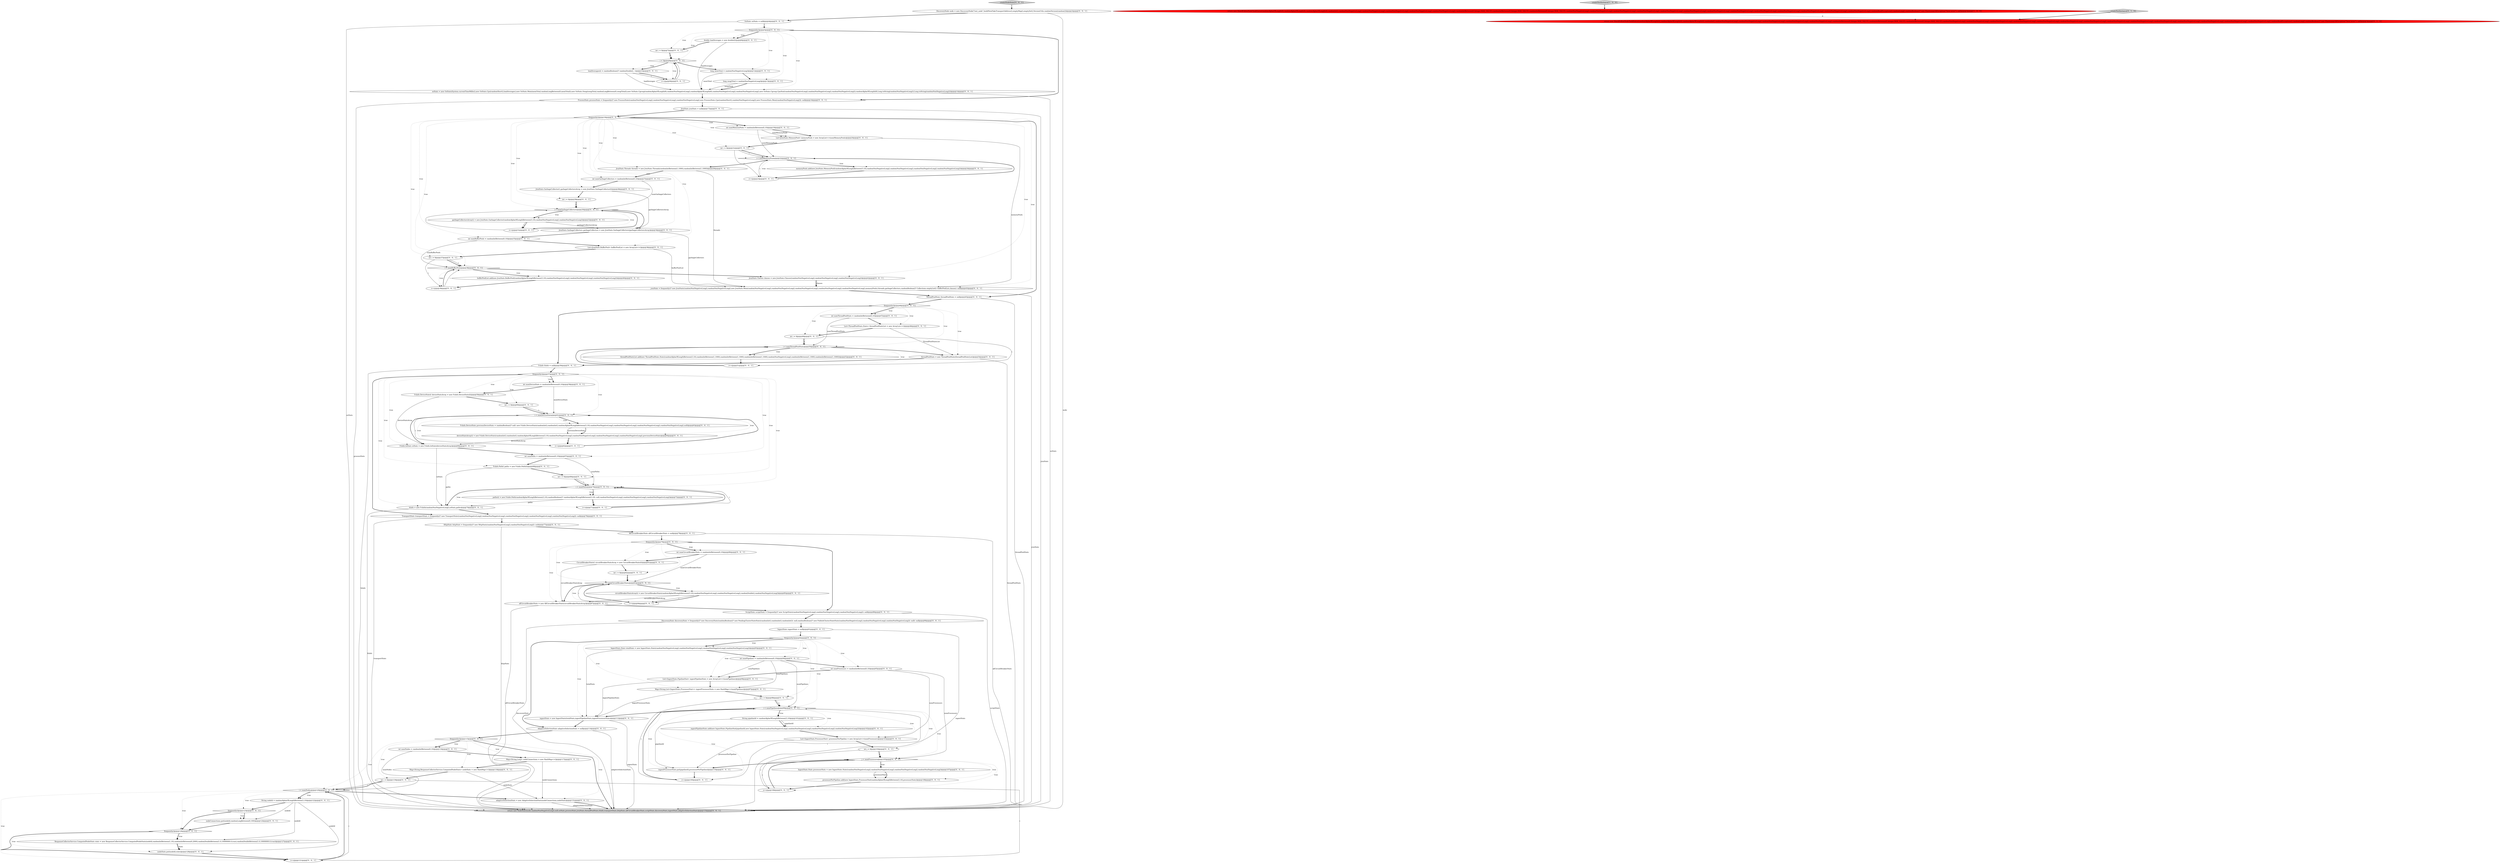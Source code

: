 digraph {
68 [style = filled, label = "int i = 0@@@60@@@['0', '0', '1']", fillcolor = white, shape = ellipse image = "AAA0AAABBB3BBB"];
96 [style = filled, label = "int i = 0@@@21@@@['0', '0', '1']", fillcolor = white, shape = ellipse image = "AAA0AAABBB3BBB"];
60 [style = filled, label = "i < numDeviceStats@@@61@@@['0', '0', '1']", fillcolor = white, shape = diamond image = "AAA0AAABBB3BBB"];
83 [style = filled, label = "i < numGarbageCollectors@@@30@@@['0', '0', '1']", fillcolor = white, shape = diamond image = "AAA0AAABBB3BBB"];
115 [style = filled, label = "i < numThreadPoolStats@@@50@@@['0', '0', '1']", fillcolor = white, shape = diamond image = "AAA0AAABBB3BBB"];
80 [style = filled, label = "List<JvmStats.BufferPool> bufferPoolList = new ArrayList<>()@@@36@@@['0', '0', '1']", fillcolor = white, shape = ellipse image = "AAA0AAABBB3BBB"];
108 [style = filled, label = "int numThreadPoolStats = randomIntBetween(0,10)@@@47@@@['0', '0', '1']", fillcolor = white, shape = ellipse image = "AAA0AAABBB3BBB"];
41 [style = filled, label = "ThreadPoolStats threadPoolStats = null@@@45@@@['0', '0', '1']", fillcolor = white, shape = ellipse image = "AAA0AAABBB3BBB"];
59 [style = filled, label = "i < numBufferPools@@@38@@@['0', '0', '1']", fillcolor = white, shape = diamond image = "AAA0AAABBB3BBB"];
33 [style = filled, label = "int i = 0@@@29@@@['0', '0', '1']", fillcolor = white, shape = ellipse image = "AAA0AAABBB3BBB"];
102 [style = filled, label = "ScriptStats scriptStats = frequently()? new ScriptStats(randomNonNegativeLong(),randomNonNegativeLong(),randomNonNegativeLong()): null@@@89@@@['0', '0', '1']", fillcolor = white, shape = ellipse image = "AAA0AAABBB3BBB"];
51 [style = filled, label = "IngestStats ingestStats = null@@@91@@@['0', '0', '1']", fillcolor = white, shape = ellipse image = "AAA0AAABBB3BBB"];
103 [style = filled, label = "JvmStats jvmStats = null@@@17@@@['0', '0', '1']", fillcolor = white, shape = ellipse image = "AAA0AAABBB3BBB"];
99 [style = filled, label = "JvmStats.GarbageCollector(( garbageCollectorsArray = new JvmStats.GarbageCollector((((@@@28@@@['0', '0', '1']", fillcolor = white, shape = ellipse image = "AAA0AAABBB3BBB"];
20 [style = filled, label = "frequently()@@@79@@@['0', '0', '1']", fillcolor = white, shape = diamond image = "AAA0AAABBB3BBB"];
11 [style = filled, label = "bufferPoolList.add(new JvmStats.BufferPool(randomAlphaOfLengthBetween(3,10),randomNonNegativeLong(),randomNonNegativeLong(),randomNonNegativeLong()))@@@40@@@['0', '0', '1']", fillcolor = white, shape = ellipse image = "AAA0AAABBB3BBB"];
31 [style = filled, label = "osStats = new OsStats(System.currentTimeMillis(),new OsStats.Cpu(randomShort(),loadAverages),new OsStats.Mem(memTotal,randomLongBetween(0,memTotal)),new OsStats.Swap(swapTotal,randomLongBetween(0,swapTotal)),new OsStats.Cgroup(randomAlphaOfLength(8),randomNonNegativeLong(),randomAlphaOfLength(8),randomNonNegativeLong(),randomNonNegativeLong(),new OsStats.Cgroup.CpuStat(randomNonNegativeLong(),randomNonNegativeLong(),randomNonNegativeLong()),randomAlphaOfLength(8),Long.toString(randomNonNegativeLong()),Long.toString(randomNonNegativeLong())))@@@14@@@['0', '0', '1']", fillcolor = white, shape = ellipse image = "AAA0AAABBB3BBB"];
105 [style = filled, label = "ingestStats = new IngestStats(totalStats,ingestPipelineStats,ingestProcessorStats)@@@112@@@['0', '0', '1']", fillcolor = white, shape = ellipse image = "AAA0AAABBB3BBB"];
67 [style = filled, label = "i++@@@100@@@['0', '0', '1']", fillcolor = white, shape = ellipse image = "AAA0AAABBB3BBB"];
101 [style = filled, label = "DiscoveryStats discoveryStats = frequently()? new DiscoveryStats(randomBoolean()? new PendingClusterStateStats(randomInt(),randomInt(),randomInt()): null,randomBoolean()? new PublishClusterStateStats(randomNonNegativeLong(),randomNonNegativeLong(),randomNonNegativeLong()): null): null@@@90@@@['0', '0', '1']", fillcolor = white, shape = ellipse image = "AAA0AAABBB3BBB"];
17 [style = filled, label = "OsStats osStats = null@@@4@@@['0', '0', '1']", fillcolor = white, shape = ellipse image = "AAA0AAABBB3BBB"];
49 [style = filled, label = "HttpStats httpStats = frequently()? new HttpStats(randomNonNegativeLong(),randomNonNegativeLong()): null@@@77@@@['0', '0', '1']", fillcolor = white, shape = ellipse image = "AAA0AAABBB3BBB"];
73 [style = filled, label = "IngestStats.Stats totalStats = new IngestStats.Stats(randomNonNegativeLong(),randomNonNegativeLong(),randomNonNegativeLong(),randomNonNegativeLong())@@@93@@@['0', '0', '1']", fillcolor = white, shape = ellipse image = "AAA0AAABBB3BBB"];
90 [style = filled, label = "createNodeStats['0', '0', '1']", fillcolor = lightgray, shape = diamond image = "AAA0AAABBB3BBB"];
114 [style = filled, label = "frequently()@@@126@@@['0', '0', '1']", fillcolor = white, shape = diamond image = "AAA0AAABBB3BBB"];
42 [style = filled, label = "TransportStats transportStats = frequently()? new TransportStats(randomNonNegativeLong(),randomNonNegativeLong(),randomNonNegativeLong(),randomNonNegativeLong(),randomNonNegativeLong()): null@@@76@@@['0', '0', '1']", fillcolor = white, shape = ellipse image = "AAA0AAABBB3BBB"];
55 [style = filled, label = "frequently()@@@46@@@['0', '0', '1']", fillcolor = white, shape = diamond image = "AAA0AAABBB3BBB"];
107 [style = filled, label = "i < numMemoryPools@@@22@@@['0', '0', '1']", fillcolor = white, shape = diamond image = "AAA0AAABBB3BBB"];
94 [style = filled, label = "ingestPipelineStats.add(new IngestStats.PipelineStat(pipelineId,new IngestStats.Stats(randomNonNegativeLong(),randomNonNegativeLong(),randomNonNegativeLong(),randomNonNegativeLong())))@@@102@@@['0', '0', '1']", fillcolor = white, shape = ellipse image = "AAA0AAABBB3BBB"];
62 [style = filled, label = "int i = 0@@@69@@@['0', '0', '1']", fillcolor = white, shape = ellipse image = "AAA0AAABBB3BBB"];
1 [style = filled, label = "createTestInstance['1', '0', '0']", fillcolor = lightgray, shape = diamond image = "AAA0AAABBB1BBB"];
46 [style = filled, label = "long memTotal = randomNonNegativeLong()@@@12@@@['0', '0', '1']", fillcolor = white, shape = ellipse image = "AAA0AAABBB3BBB"];
47 [style = filled, label = "int numCircuitBreakerStats = randomIntBetween(0,10)@@@80@@@['0', '0', '1']", fillcolor = white, shape = ellipse image = "AAA0AAABBB3BBB"];
66 [style = filled, label = "IngestStats.Stats processorStats = new IngestStats.Stats(randomNonNegativeLong(),randomNonNegativeLong(),randomNonNegativeLong(),randomNonNegativeLong())@@@107@@@['0', '0', '1']", fillcolor = white, shape = ellipse image = "AAA0AAABBB3BBB"];
16 [style = filled, label = "int i = 0@@@49@@@['0', '0', '1']", fillcolor = white, shape = ellipse image = "AAA0AAABBB3BBB"];
48 [style = filled, label = "frequently()@@@18@@@['0', '0', '1']", fillcolor = white, shape = diamond image = "AAA0AAABBB3BBB"];
97 [style = filled, label = "int numPaths = randomIntBetween(0,10)@@@67@@@['0', '0', '1']", fillcolor = white, shape = ellipse image = "AAA0AAABBB3BBB"];
43 [style = filled, label = "garbageCollectorsArray(i( = new JvmStats.GarbageCollector(randomAlphaOfLengthBetween(3,10),randomNonNegativeLong(),randomNonNegativeLong())@@@32@@@['0', '0', '1']", fillcolor = white, shape = ellipse image = "AAA0AAABBB3BBB"];
61 [style = filled, label = "Map<String,Long> nodeConnections = new HashMap<>()@@@117@@@['0', '0', '1']", fillcolor = white, shape = ellipse image = "AAA0AAABBB3BBB"];
69 [style = filled, label = "i < numPaths@@@70@@@['0', '0', '1']", fillcolor = white, shape = diamond image = "AAA0AAABBB3BBB"];
44 [style = filled, label = "j < numProcessors@@@105@@@['0', '0', '1']", fillcolor = white, shape = diamond image = "AAA0AAABBB3BBB"];
89 [style = filled, label = "int i = 0@@@98@@@['0', '0', '1']", fillcolor = white, shape = ellipse image = "AAA0AAABBB3BBB"];
12 [style = filled, label = "frequently()@@@115@@@['0', '0', '1']", fillcolor = white, shape = diamond image = "AAA0AAABBB3BBB"];
35 [style = filled, label = "double loadAverages = new double((((@@@6@@@['0', '0', '1']", fillcolor = white, shape = ellipse image = "AAA0AAABBB3BBB"];
52 [style = filled, label = "nodeConnections.put(nodeId,randomLongBetween(0,100))@@@124@@@['0', '0', '1']", fillcolor = white, shape = ellipse image = "AAA0AAABBB3BBB"];
40 [style = filled, label = "String pipelineId = randomAlphaOfLengthBetween(3,10)@@@101@@@['0', '0', '1']", fillcolor = white, shape = ellipse image = "AAA0AAABBB3BBB"];
53 [style = filled, label = "FsInfo.DeviceStats previousDeviceStats = randomBoolean()? null: new FsInfo.DeviceStats(randomInt(),randomInt(),randomAlphaOfLengthBetween(3,10),randomNonNegativeLong(),randomNonNegativeLong(),randomNonNegativeLong(),randomNonNegativeLong(),null)@@@63@@@['0', '0', '1']", fillcolor = white, shape = ellipse image = "AAA0AAABBB3BBB"];
91 [style = filled, label = "i < numCircuitBreakerStats@@@83@@@['0', '0', '1']", fillcolor = white, shape = diamond image = "AAA0AAABBB3BBB"];
106 [style = filled, label = "processorPerPipeline.add(new IngestStats.ProcessorStat(randomAlphaOfLengthBetween(3,10),processorStats))@@@108@@@['0', '0', '1']", fillcolor = white, shape = ellipse image = "AAA0AAABBB3BBB"];
8 [style = filled, label = "i < numPipelines@@@99@@@['0', '0', '1']", fillcolor = white, shape = diamond image = "AAA0AAABBB3BBB"];
13 [style = filled, label = "allCircuitBreakerStats = new AllCircuitBreakerStats(circuitBreakerStatsArray)@@@87@@@['0', '0', '1']", fillcolor = white, shape = ellipse image = "AAA0AAABBB3BBB"];
38 [style = filled, label = "List<JvmStats.MemoryPool> memoryPools = new ArrayList<>(numMemoryPools)@@@20@@@['0', '0', '1']", fillcolor = white, shape = ellipse image = "AAA0AAABBB3BBB"];
19 [style = filled, label = "i++@@@62@@@['0', '0', '1']", fillcolor = white, shape = ellipse image = "AAA0AAABBB3BBB"];
84 [style = filled, label = "int i = 0@@@82@@@['0', '0', '1']", fillcolor = white, shape = ellipse image = "AAA0AAABBB3BBB"];
57 [style = filled, label = "Map<String,List<IngestStats.ProcessorStat>> ingestProcessorStats = new HashMap<>(numPipelines)@@@97@@@['0', '0', '1']", fillcolor = white, shape = ellipse image = "AAA0AAABBB3BBB"];
56 [style = filled, label = "i++@@@39@@@['0', '0', '1']", fillcolor = white, shape = ellipse image = "AAA0AAABBB3BBB"];
6 [style = filled, label = "DiscoveryNode node = new DiscoveryNode(\"test_node\",buildNewFakeTransportAddress(),emptyMap(),emptySet(),VersionUtils.randomVersion(random()))@@@3@@@['0', '0', '1']", fillcolor = white, shape = ellipse image = "AAA0AAABBB3BBB"];
92 [style = filled, label = "JvmStats.Threads threads = new JvmStats.Threads(randomIntBetween(1,1000),randomIntBetween(1,1000))@@@26@@@['0', '0', '1']", fillcolor = white, shape = ellipse image = "AAA0AAABBB3BBB"];
4 [style = filled, label = "i++@@@71@@@['0', '0', '1']", fillcolor = white, shape = ellipse image = "AAA0AAABBB3BBB"];
75 [style = filled, label = "long swapTotal = randomNonNegativeLong()@@@13@@@['0', '0', '1']", fillcolor = white, shape = ellipse image = "AAA0AAABBB3BBB"];
22 [style = filled, label = "frequently()@@@92@@@['0', '0', '1']", fillcolor = white, shape = diamond image = "AAA0AAABBB3BBB"];
45 [style = filled, label = "i < 3@@@8@@@['0', '0', '1']", fillcolor = white, shape = diamond image = "AAA0AAABBB3BBB"];
72 [style = filled, label = "return new NodeStats(node,randomNonNegativeLong(),null,osStats,processStats,jvmStats,threadPoolStats,fsInfo,transportStats,httpStats,allCircuitBreakerStats,scriptStats,discoveryStats,ingestStats,adaptiveSelectionStats)@@@133@@@['0', '0', '1']", fillcolor = lightgray, shape = ellipse image = "AAA0AAABBB3BBB"];
76 [style = filled, label = "j++@@@106@@@['0', '0', '1']", fillcolor = white, shape = ellipse image = "AAA0AAABBB3BBB"];
34 [style = filled, label = "i < numNodes@@@120@@@['0', '0', '1']", fillcolor = white, shape = diamond image = "AAA0AAABBB3BBB"];
71 [style = filled, label = "threadPoolStatsList.add(new ThreadPoolStats.Stats(randomAlphaOfLengthBetween(3,10),randomIntBetween(1,1000),randomIntBetween(1,1000),randomIntBetween(1,1000),randomNonNegativeLong(),randomIntBetween(1,1000),randomIntBetween(1,1000)))@@@52@@@['0', '0', '1']", fillcolor = white, shape = ellipse image = "AAA0AAABBB3BBB"];
79 [style = filled, label = "nodeStats.put(nodeId,stats)@@@128@@@['0', '0', '1']", fillcolor = white, shape = ellipse image = "AAA0AAABBB3BBB"];
36 [style = filled, label = "List<IngestStats.ProcessorStat> processorPerPipeline = new ArrayList<>(numProcessors)@@@103@@@['0', '0', '1']", fillcolor = white, shape = ellipse image = "AAA0AAABBB3BBB"];
50 [style = filled, label = "ProcessStats processStats = frequently()? new ProcessStats(randomNonNegativeLong(),randomNonNegativeLong(),randomNonNegativeLong(),new ProcessStats.Cpu(randomShort(),randomNonNegativeLong()),new ProcessStats.Mem(randomNonNegativeLong())): null@@@16@@@['0', '0', '1']", fillcolor = white, shape = ellipse image = "AAA0AAABBB3BBB"];
86 [style = filled, label = "i++@@@23@@@['0', '0', '1']", fillcolor = white, shape = ellipse image = "AAA0AAABBB3BBB"];
28 [style = filled, label = "List<IngestStats.PipelineStat> ingestPipelineStats = new ArrayList<>(numPipelines)@@@96@@@['0', '0', '1']", fillcolor = white, shape = ellipse image = "AAA0AAABBB3BBB"];
9 [style = filled, label = "ResponseCollectorService.ComputedNodeStats stats = new ResponseCollectorService.ComputedNodeStats(nodeId,randomIntBetween(1,10),randomIntBetween(0,2000),randomDoubleBetween(1.0,10000000.0,true),randomDoubleBetween(1.0,10000000.0,true))@@@127@@@['0', '0', '1']", fillcolor = white, shape = ellipse image = "AAA0AAABBB3BBB"];
82 [style = filled, label = "FsInfo fsInfo = null@@@56@@@['0', '0', '1']", fillcolor = white, shape = ellipse image = "AAA0AAABBB3BBB"];
65 [style = filled, label = "JvmStats.GarbageCollectors garbageCollectors = new JvmStats.GarbageCollectors(garbageCollectorsArray)@@@34@@@['0', '0', '1']", fillcolor = white, shape = ellipse image = "AAA0AAABBB3BBB"];
95 [style = filled, label = "deviceStatsArray(i( = new FsInfo.DeviceStats(randomInt(),randomInt(),randomAlphaOfLengthBetween(3,10),randomNonNegativeLong(),randomNonNegativeLong(),randomNonNegativeLong(),randomNonNegativeLong(),previousDeviceStats)@@@64@@@['0', '0', '1']", fillcolor = white, shape = ellipse image = "AAA0AAABBB3BBB"];
113 [style = filled, label = "adaptiveSelectionStats = new AdaptiveSelectionStats(nodeConnections,nodeStats)@@@131@@@['0', '0', '1']", fillcolor = white, shape = ellipse image = "AAA0AAABBB3BBB"];
54 [style = filled, label = "int i = 0@@@119@@@['0', '0', '1']", fillcolor = white, shape = ellipse image = "AAA0AAABBB3BBB"];
7 [style = filled, label = "paths(i( = new FsInfo.Path(randomAlphaOfLengthBetween(3,10),randomBoolean()? randomAlphaOfLengthBetween(3,10): null,randomNonNegativeLong(),randomNonNegativeLong(),randomNonNegativeLong())@@@72@@@['0', '0', '1']", fillcolor = white, shape = ellipse image = "AAA0AAABBB3BBB"];
21 [style = filled, label = "int i = 0@@@37@@@['0', '0', '1']", fillcolor = white, shape = ellipse image = "AAA0AAABBB3BBB"];
58 [style = filled, label = "memoryPools.add(new JvmStats.MemoryPool(randomAlphaOfLengthBetween(3,10),randomNonNegativeLong(),randomNonNegativeLong(),randomNonNegativeLong(),randomNonNegativeLong()))@@@24@@@['0', '0', '1']", fillcolor = white, shape = ellipse image = "AAA0AAABBB3BBB"];
30 [style = filled, label = "FsInfo.Path(( paths = new FsInfo.Path((((@@@68@@@['0', '0', '1']", fillcolor = white, shape = ellipse image = "AAA0AAABBB3BBB"];
112 [style = filled, label = "int numProcessors = randomIntBetween(0,10)@@@95@@@['0', '0', '1']", fillcolor = white, shape = ellipse image = "AAA0AAABBB3BBB"];
109 [style = filled, label = "i++@@@31@@@['0', '0', '1']", fillcolor = white, shape = ellipse image = "AAA0AAABBB3BBB"];
3 [style = filled, label = "return new ShardFollowNodeTaskStatus(randomAlphaOfLength(4),randomAlphaOfLength(4),randomAlphaOfLength(4),randomInt(),randomNonNegativeLong(),randomNonNegativeLong(),randomNonNegativeLong(),randomNonNegativeLong(),randomNonNegativeLong(),randomIntBetween(0,Integer.MAX_VALUE),randomIntBetween(0,Integer.MAX_VALUE),randomIntBetween(0,Integer.MAX_VALUE),randomNonNegativeLong(),randomNonNegativeLong(),randomNonNegativeLong(),randomNonNegativeLong(),randomNonNegativeLong(),randomNonNegativeLong(),randomNonNegativeLong(),randomNonNegativeLong(),randomNonNegativeLong(),randomNonNegativeLong(),randomNonNegativeLong(),randomNonNegativeLong(),randomNonNegativeLong(),randomNonNegativeLong(),randomReadExceptions(),randomLong(),randomBoolean()? new ElasticsearchException(\"fatal error\"): null)@@@3@@@['0', '1', '0']", fillcolor = red, shape = ellipse image = "AAA1AAABBB2BBB"];
104 [style = filled, label = "FsInfo.DeviceStats(( deviceStatsArray = new FsInfo.DeviceStats((((@@@59@@@['0', '0', '1']", fillcolor = white, shape = ellipse image = "AAA0AAABBB3BBB"];
2 [style = filled, label = "createTestInstance['0', '1', '0']", fillcolor = lightgray, shape = diamond image = "AAA0AAABBB2BBB"];
23 [style = filled, label = "int j = 0@@@104@@@['0', '0', '1']", fillcolor = white, shape = ellipse image = "AAA0AAABBB3BBB"];
63 [style = filled, label = "i++@@@121@@@['0', '0', '1']", fillcolor = white, shape = ellipse image = "AAA0AAABBB3BBB"];
81 [style = filled, label = "FsInfo.IoStats ioStats = new FsInfo.IoStats(deviceStatsArray)@@@66@@@['0', '0', '1']", fillcolor = white, shape = ellipse image = "AAA0AAABBB3BBB"];
18 [style = filled, label = "JvmStats.Classes classes = new JvmStats.Classes(randomNonNegativeLong(),randomNonNegativeLong(),randomNonNegativeLong())@@@42@@@['0', '0', '1']", fillcolor = white, shape = ellipse image = "AAA0AAABBB3BBB"];
10 [style = filled, label = "frequently()@@@123@@@['0', '0', '1']", fillcolor = white, shape = diamond image = "AAA0AAABBB3BBB"];
37 [style = filled, label = "jvmStats = frequently()? new JvmStats(randomNonNegativeLong(),randomNonNegativeLong(),new JvmStats.Mem(randomNonNegativeLong(),randomNonNegativeLong(),randomNonNegativeLong(),randomNonNegativeLong(),randomNonNegativeLong(),memoryPools),threads,garbageCollectors,randomBoolean()? Collections.emptyList(): bufferPoolList,classes): null@@@43@@@['0', '0', '1']", fillcolor = white, shape = ellipse image = "AAA0AAABBB3BBB"];
98 [style = filled, label = "fsInfo = new FsInfo(randomNonNegativeLong(),ioStats,paths)@@@74@@@['0', '0', '1']", fillcolor = white, shape = ellipse image = "AAA0AAABBB3BBB"];
110 [style = filled, label = "circuitBreakerStatsArray(i( = new CircuitBreakerStats(randomAlphaOfLengthBetween(3,10),randomNonNegativeLong(),randomNonNegativeLong(),randomDouble(),randomNonNegativeLong())@@@85@@@['0', '0', '1']", fillcolor = white, shape = ellipse image = "AAA0AAABBB3BBB"];
64 [style = filled, label = "AllCircuitBreakerStats allCircuitBreakerStats = null@@@78@@@['0', '0', '1']", fillcolor = white, shape = ellipse image = "AAA0AAABBB3BBB"];
0 [style = filled, label = "return new ShardFollowNodeTaskStatus(randomAlphaOfLength(4),randomAlphaOfLength(4),randomAlphaOfLength(4),randomInt(),randomNonNegativeLong(),randomNonNegativeLong(),randomNonNegativeLong(),randomNonNegativeLong(),randomNonNegativeLong(),randomIntBetween(0,Integer.MAX_VALUE),randomIntBetween(0,Integer.MAX_VALUE),randomIntBetween(0,Integer.MAX_VALUE),randomNonNegativeLong(),randomNonNegativeLong(),randomNonNegativeLong(),randomNonNegativeLong(),randomNonNegativeLong(),randomNonNegativeLong(),randomNonNegativeLong(),randomNonNegativeLong(),randomNonNegativeLong(),randomNonNegativeLong(),randomNonNegativeLong(),randomNonNegativeLong(),randomNonNegativeLong(),randomReadExceptions(),randomLong(),randomBoolean()? new ElasticsearchException(\"fatal error\"): null)@@@3@@@['1', '0', '0']", fillcolor = red, shape = ellipse image = "AAA1AAABBB1BBB"];
5 [style = filled, label = "frequently()@@@57@@@['0', '0', '1']", fillcolor = white, shape = diamond image = "AAA0AAABBB3BBB"];
85 [style = filled, label = "frequently()@@@5@@@['0', '0', '1']", fillcolor = white, shape = diamond image = "AAA0AAABBB3BBB"];
15 [style = filled, label = "threadPoolStats = new ThreadPoolStats(threadPoolStatsList)@@@54@@@['0', '0', '1']", fillcolor = white, shape = ellipse image = "AAA0AAABBB3BBB"];
87 [style = filled, label = "int numGarbageCollectors = randomIntBetween(0,10)@@@27@@@['0', '0', '1']", fillcolor = white, shape = ellipse image = "AAA0AAABBB3BBB"];
77 [style = filled, label = "AdaptiveSelectionStats adaptiveSelectionStats = null@@@114@@@['0', '0', '1']", fillcolor = white, shape = ellipse image = "AAA0AAABBB3BBB"];
27 [style = filled, label = "loadAverages(i( = randomBoolean()? randomDouble(): -1@@@10@@@['0', '0', '1']", fillcolor = white, shape = ellipse image = "AAA0AAABBB3BBB"];
29 [style = filled, label = "String nodeId = randomAlphaOfLengthBetween(3,10)@@@122@@@['0', '0', '1']", fillcolor = white, shape = ellipse image = "AAA0AAABBB3BBB"];
39 [style = filled, label = "i++@@@9@@@['0', '0', '1']", fillcolor = white, shape = ellipse image = "AAA0AAABBB3BBB"];
14 [style = filled, label = "int numNodes = randomIntBetween(0,10)@@@116@@@['0', '0', '1']", fillcolor = white, shape = ellipse image = "AAA0AAABBB3BBB"];
26 [style = filled, label = "CircuitBreakerStats(( circuitBreakerStatsArray = new CircuitBreakerStats((((@@@81@@@['0', '0', '1']", fillcolor = white, shape = ellipse image = "AAA0AAABBB3BBB"];
78 [style = filled, label = "int numMemoryPools = randomIntBetween(0,10)@@@19@@@['0', '0', '1']", fillcolor = white, shape = ellipse image = "AAA0AAABBB3BBB"];
100 [style = filled, label = "int numBufferPools = randomIntBetween(0,10)@@@35@@@['0', '0', '1']", fillcolor = white, shape = ellipse image = "AAA0AAABBB3BBB"];
32 [style = filled, label = "ingestProcessorStats.put(pipelineId,processorPerPipeline)@@@110@@@['0', '0', '1']", fillcolor = white, shape = ellipse image = "AAA0AAABBB3BBB"];
70 [style = filled, label = "List<ThreadPoolStats.Stats> threadPoolStatsList = new ArrayList<>()@@@48@@@['0', '0', '1']", fillcolor = white, shape = ellipse image = "AAA0AAABBB3BBB"];
74 [style = filled, label = "int numDeviceStats = randomIntBetween(0,10)@@@58@@@['0', '0', '1']", fillcolor = white, shape = ellipse image = "AAA0AAABBB3BBB"];
93 [style = filled, label = "int numPipelines = randomIntBetween(0,10)@@@94@@@['0', '0', '1']", fillcolor = white, shape = ellipse image = "AAA0AAABBB3BBB"];
24 [style = filled, label = "int i = 0@@@7@@@['0', '0', '1']", fillcolor = white, shape = ellipse image = "AAA0AAABBB3BBB"];
25 [style = filled, label = "i++@@@51@@@['0', '0', '1']", fillcolor = white, shape = ellipse image = "AAA0AAABBB3BBB"];
111 [style = filled, label = "Map<String,ResponseCollectorService.ComputedNodeStats> nodeStats = new HashMap<>()@@@118@@@['0', '0', '1']", fillcolor = white, shape = ellipse image = "AAA0AAABBB3BBB"];
88 [style = filled, label = "i++@@@84@@@['0', '0', '1']", fillcolor = white, shape = ellipse image = "AAA0AAABBB3BBB"];
21->56 [style = solid, label="i"];
31->72 [style = solid, label="osStats"];
45->27 [style = dotted, label="true"];
8->67 [style = dotted, label="true"];
100->80 [style = bold, label=""];
70->15 [style = solid, label="threadPoolStatsList"];
71->25 [style = bold, label=""];
61->113 [style = solid, label="nodeConnections"];
19->60 [style = bold, label=""];
69->7 [style = dotted, label="true"];
107->58 [style = dotted, label="true"];
50->103 [style = bold, label=""];
7->98 [style = solid, label="paths"];
80->21 [style = bold, label=""];
112->44 [style = solid, label="numProcessors"];
67->8 [style = solid, label="i"];
20->91 [style = dotted, label="true"];
48->80 [style = dotted, label="true"];
91->110 [style = bold, label=""];
48->99 [style = dotted, label="true"];
45->27 [style = bold, label=""];
99->65 [style = solid, label="garbageCollectorsArray"];
82->5 [style = bold, label=""];
60->53 [style = bold, label=""];
63->34 [style = bold, label=""];
27->39 [style = solid, label="i"];
49->72 [style = solid, label="httpStats"];
10->114 [style = bold, label=""];
77->12 [style = bold, label=""];
62->69 [style = solid, label="i"];
54->63 [style = solid, label="i"];
34->29 [style = dotted, label="true"];
20->102 [style = bold, label=""];
16->115 [style = solid, label="i"];
113->72 [style = solid, label="adaptiveSelectionStats"];
5->104 [style = dotted, label="true"];
8->40 [style = bold, label=""];
68->60 [style = solid, label="i"];
102->72 [style = solid, label="scriptStats"];
7->4 [style = solid, label="i"];
92->87 [style = bold, label=""];
29->52 [style = solid, label="nodeId"];
12->111 [style = dotted, label="true"];
85->50 [style = bold, label=""];
31->50 [style = bold, label=""];
85->35 [style = bold, label=""];
32->67 [style = bold, label=""];
67->8 [style = bold, label=""];
34->114 [style = dotted, label="true"];
114->79 [style = dotted, label="true"];
112->28 [style = bold, label=""];
81->97 [style = bold, label=""];
12->61 [style = dotted, label="true"];
89->8 [style = bold, label=""];
5->74 [style = dotted, label="true"];
47->26 [style = bold, label=""];
8->105 [style = bold, label=""];
52->114 [style = bold, label=""];
33->83 [style = solid, label="i"];
12->54 [style = dotted, label="true"];
84->91 [style = bold, label=""];
20->13 [style = dotted, label="true"];
15->82 [style = bold, label=""];
59->11 [style = dotted, label="true"];
109->83 [style = bold, label=""];
34->113 [style = bold, label=""];
23->44 [style = solid, label="j"];
48->18 [style = dotted, label="true"];
48->21 [style = dotted, label="true"];
12->34 [style = dotted, label="true"];
86->107 [style = bold, label=""];
23->44 [style = bold, label=""];
85->75 [style = dotted, label="true"];
91->110 [style = dotted, label="true"];
110->88 [style = solid, label="i"];
22->73 [style = dotted, label="true"];
114->9 [style = dotted, label="true"];
49->64 [style = bold, label=""];
82->72 [style = solid, label="fsInfo"];
55->82 [style = bold, label=""];
0->3 [style = dashed, label="0"];
108->70 [style = bold, label=""];
48->41 [style = bold, label=""];
96->86 [style = solid, label="i"];
13->102 [style = bold, label=""];
73->93 [style = bold, label=""];
83->43 [style = bold, label=""];
11->56 [style = bold, label=""];
80->37 [style = solid, label="bufferPoolList"];
98->72 [style = solid, label="fsInfo"];
85->45 [style = dotted, label="true"];
85->31 [style = dotted, label="true"];
43->65 [style = solid, label="garbageCollectorsArray"];
78->38 [style = bold, label=""];
79->63 [style = bold, label=""];
48->59 [style = dotted, label="true"];
107->86 [style = dotted, label="true"];
55->70 [style = dotted, label="true"];
69->7 [style = bold, label=""];
22->73 [style = bold, label=""];
42->72 [style = solid, label="transportStats"];
60->81 [style = bold, label=""];
6->72 [style = solid, label="node"];
66->106 [style = solid, label="processorStats"];
48->100 [style = dotted, label="true"];
20->26 [style = dotted, label="true"];
48->33 [style = dotted, label="true"];
17->85 [style = bold, label=""];
55->108 [style = bold, label=""];
17->72 [style = solid, label="osStats"];
39->45 [style = bold, label=""];
53->95 [style = solid, label="previousDeviceStats"];
64->72 [style = solid, label="allCircuitBreakerStats"];
63->34 [style = solid, label="i"];
1->0 [style = bold, label=""];
21->59 [style = bold, label=""];
5->74 [style = bold, label=""];
21->59 [style = solid, label="i"];
89->8 [style = solid, label="i"];
85->46 [style = dotted, label="true"];
20->84 [style = dotted, label="true"];
20->47 [style = dotted, label="true"];
54->34 [style = solid, label="i"];
22->89 [style = dotted, label="true"];
81->98 [style = solid, label="ioStats"];
87->99 [style = bold, label=""];
5->97 [style = dotted, label="true"];
28->105 [style = solid, label="ingestPipelineStats"];
46->31 [style = solid, label="memTotal"];
55->115 [style = dotted, label="true"];
8->23 [style = dotted, label="true"];
89->67 [style = solid, label="i"];
59->11 [style = bold, label=""];
101->51 [style = bold, label=""];
34->63 [style = dotted, label="true"];
65->100 [style = bold, label=""];
77->72 [style = solid, label="adaptiveSelectionStats"];
91->88 [style = dotted, label="true"];
64->20 [style = bold, label=""];
44->32 [style = bold, label=""];
97->30 [style = bold, label=""];
12->14 [style = bold, label=""];
84->91 [style = solid, label="i"];
59->18 [style = bold, label=""];
69->98 [style = bold, label=""];
48->87 [style = dotted, label="true"];
40->94 [style = bold, label=""];
45->39 [style = dotted, label="true"];
55->15 [style = dotted, label="true"];
114->63 [style = bold, label=""];
14->61 [style = bold, label=""];
5->30 [style = dotted, label="true"];
111->54 [style = bold, label=""];
69->4 [style = dotted, label="true"];
45->46 [style = bold, label=""];
53->95 [style = bold, label=""];
19->60 [style = solid, label="i"];
95->19 [style = bold, label=""];
43->109 [style = solid, label="i"];
91->13 [style = bold, label=""];
44->66 [style = bold, label=""];
97->69 [style = solid, label="numPaths"];
66->106 [style = bold, label=""];
103->72 [style = solid, label="jvmStats"];
40->32 [style = solid, label="pipelineId"];
18->37 [style = bold, label=""];
6->17 [style = bold, label=""];
10->52 [style = dotted, label="true"];
115->15 [style = bold, label=""];
34->29 [style = bold, label=""];
74->104 [style = bold, label=""];
26->84 [style = bold, label=""];
115->25 [style = dotted, label="true"];
85->24 [style = dotted, label="true"];
48->83 [style = dotted, label="true"];
35->31 [style = solid, label="loadAverages"];
86->107 [style = solid, label="i"];
100->59 [style = solid, label="numBufferPools"];
13->72 [style = solid, label="allCircuitBreakerStats"];
16->115 [style = bold, label=""];
8->94 [style = dotted, label="true"];
5->69 [style = dotted, label="true"];
55->16 [style = dotted, label="true"];
65->37 [style = solid, label="garbageCollectors"];
25->115 [style = bold, label=""];
2->3 [style = bold, label=""];
37->41 [style = bold, label=""];
94->36 [style = bold, label=""];
24->45 [style = solid, label="i"];
34->10 [style = dotted, label="true"];
57->105 [style = solid, label="ingestProcessorStats"];
106->76 [style = bold, label=""];
12->113 [style = dotted, label="true"];
85->35 [style = dotted, label="true"];
107->58 [style = bold, label=""];
114->9 [style = bold, label=""];
78->107 [style = solid, label="numMemoryPools"];
22->112 [style = dotted, label="true"];
7->4 [style = bold, label=""];
88->91 [style = solid, label="i"];
115->71 [style = dotted, label="true"];
90->6 [style = bold, label=""];
24->45 [style = bold, label=""];
107->92 [style = bold, label=""];
35->24 [style = bold, label=""];
93->28 [style = solid, label="numPipelines"];
83->43 [style = dotted, label="true"];
95->81 [style = solid, label="deviceStatsArray"];
70->16 [style = bold, label=""];
29->79 [style = solid, label="nodeId"];
38->37 [style = solid, label="memoryPools"];
27->39 [style = bold, label=""];
47->91 [style = solid, label="numCircuitBreakerStats"];
76->44 [style = solid, label="j"];
48->78 [style = dotted, label="true"];
48->92 [style = dotted, label="true"];
102->101 [style = bold, label=""];
46->75 [style = bold, label=""];
111->113 [style = solid, label="nodeStats"];
44->76 [style = dotted, label="true"];
8->40 [style = dotted, label="true"];
23->76 [style = solid, label="j"];
48->96 [style = dotted, label="true"];
60->19 [style = dotted, label="true"];
96->107 [style = solid, label="i"];
12->72 [style = bold, label=""];
29->10 [style = bold, label=""];
73->105 [style = solid, label="totalStats"];
9->79 [style = solid, label="stats"];
4->69 [style = bold, label=""];
4->69 [style = solid, label="i"];
25->115 [style = solid, label="i"];
93->8 [style = solid, label="numPipelines"];
55->108 [style = dotted, label="true"];
28->57 [style = bold, label=""];
104->81 [style = solid, label="deviceStatsArray"];
8->36 [style = dotted, label="true"];
115->71 [style = bold, label=""];
48->78 [style = bold, label=""];
44->106 [style = dotted, label="true"];
56->59 [style = bold, label=""];
62->69 [style = bold, label=""];
93->112 [style = bold, label=""];
109->83 [style = solid, label="i"];
37->72 [style = solid, label="jvmStats"];
48->38 [style = dotted, label="true"];
40->94 [style = solid, label="pipelineId"];
5->62 [style = dotted, label="true"];
5->98 [style = dotted, label="true"];
54->34 [style = bold, label=""];
98->42 [style = bold, label=""];
93->57 [style = solid, label="numPipelines"];
48->37 [style = dotted, label="true"];
68->60 [style = bold, label=""];
39->45 [style = solid, label="i"];
5->81 [style = dotted, label="true"];
51->72 [style = solid, label="ingestStats"];
48->65 [style = dotted, label="true"];
95->19 [style = solid, label="i"];
112->36 [style = solid, label="numProcessors"];
30->98 [style = solid, label="paths"];
22->57 [style = dotted, label="true"];
60->95 [style = dotted, label="true"];
33->83 [style = bold, label=""];
110->88 [style = bold, label=""];
41->55 [style = bold, label=""];
56->59 [style = solid, label="i"];
18->37 [style = solid, label="classes"];
105->77 [style = bold, label=""];
58->86 [style = bold, label=""];
22->28 [style = dotted, label="true"];
44->66 [style = dotted, label="true"];
96->107 [style = bold, label=""];
104->68 [style = bold, label=""];
113->72 [style = bold, label=""];
101->72 [style = solid, label="discoveryStats"];
8->44 [style = dotted, label="true"];
8->32 [style = dotted, label="true"];
92->37 [style = solid, label="threads"];
20->47 [style = bold, label=""];
10->52 [style = bold, label=""];
38->96 [style = bold, label=""];
16->25 [style = solid, label="i"];
27->31 [style = solid, label="loadAverages"];
22->105 [style = dotted, label="true"];
83->109 [style = dotted, label="true"];
76->44 [style = bold, label=""];
61->111 [style = bold, label=""];
83->65 [style = bold, label=""];
29->9 [style = solid, label="nodeId"];
22->93 [style = dotted, label="true"];
5->60 [style = dotted, label="true"];
22->8 [style = dotted, label="true"];
12->14 [style = dotted, label="true"];
75->31 [style = solid, label="swapTotal"];
59->56 [style = dotted, label="true"];
36->23 [style = bold, label=""];
22->77 [style = bold, label=""];
5->68 [style = dotted, label="true"];
51->22 [style = bold, label=""];
26->13 [style = solid, label="circuitBreakerStatsArray"];
48->107 [style = dotted, label="true"];
78->38 [style = solid, label="numMemoryPools"];
108->115 [style = solid, label="numThreadPoolStats"];
74->60 [style = solid, label="numDeviceStats"];
15->72 [style = solid, label="threadPoolStats"];
88->91 [style = bold, label=""];
57->89 [style = bold, label=""];
87->83 [style = solid, label="numGarbageCollectors"];
9->79 [style = bold, label=""];
42->49 [style = bold, label=""];
50->72 [style = solid, label="processStats"];
75->31 [style = bold, label=""];
60->53 [style = dotted, label="true"];
105->72 [style = solid, label="ingestStats"];
103->48 [style = bold, label=""];
99->33 [style = bold, label=""];
43->109 [style = bold, label=""];
5->42 [style = bold, label=""];
36->32 [style = solid, label="processorPerPipeline"];
14->34 [style = solid, label="numNodes"];
30->62 [style = bold, label=""];
41->72 [style = solid, label="threadPoolStats"];
110->13 [style = solid, label="circuitBreakerStatsArray"];
}
